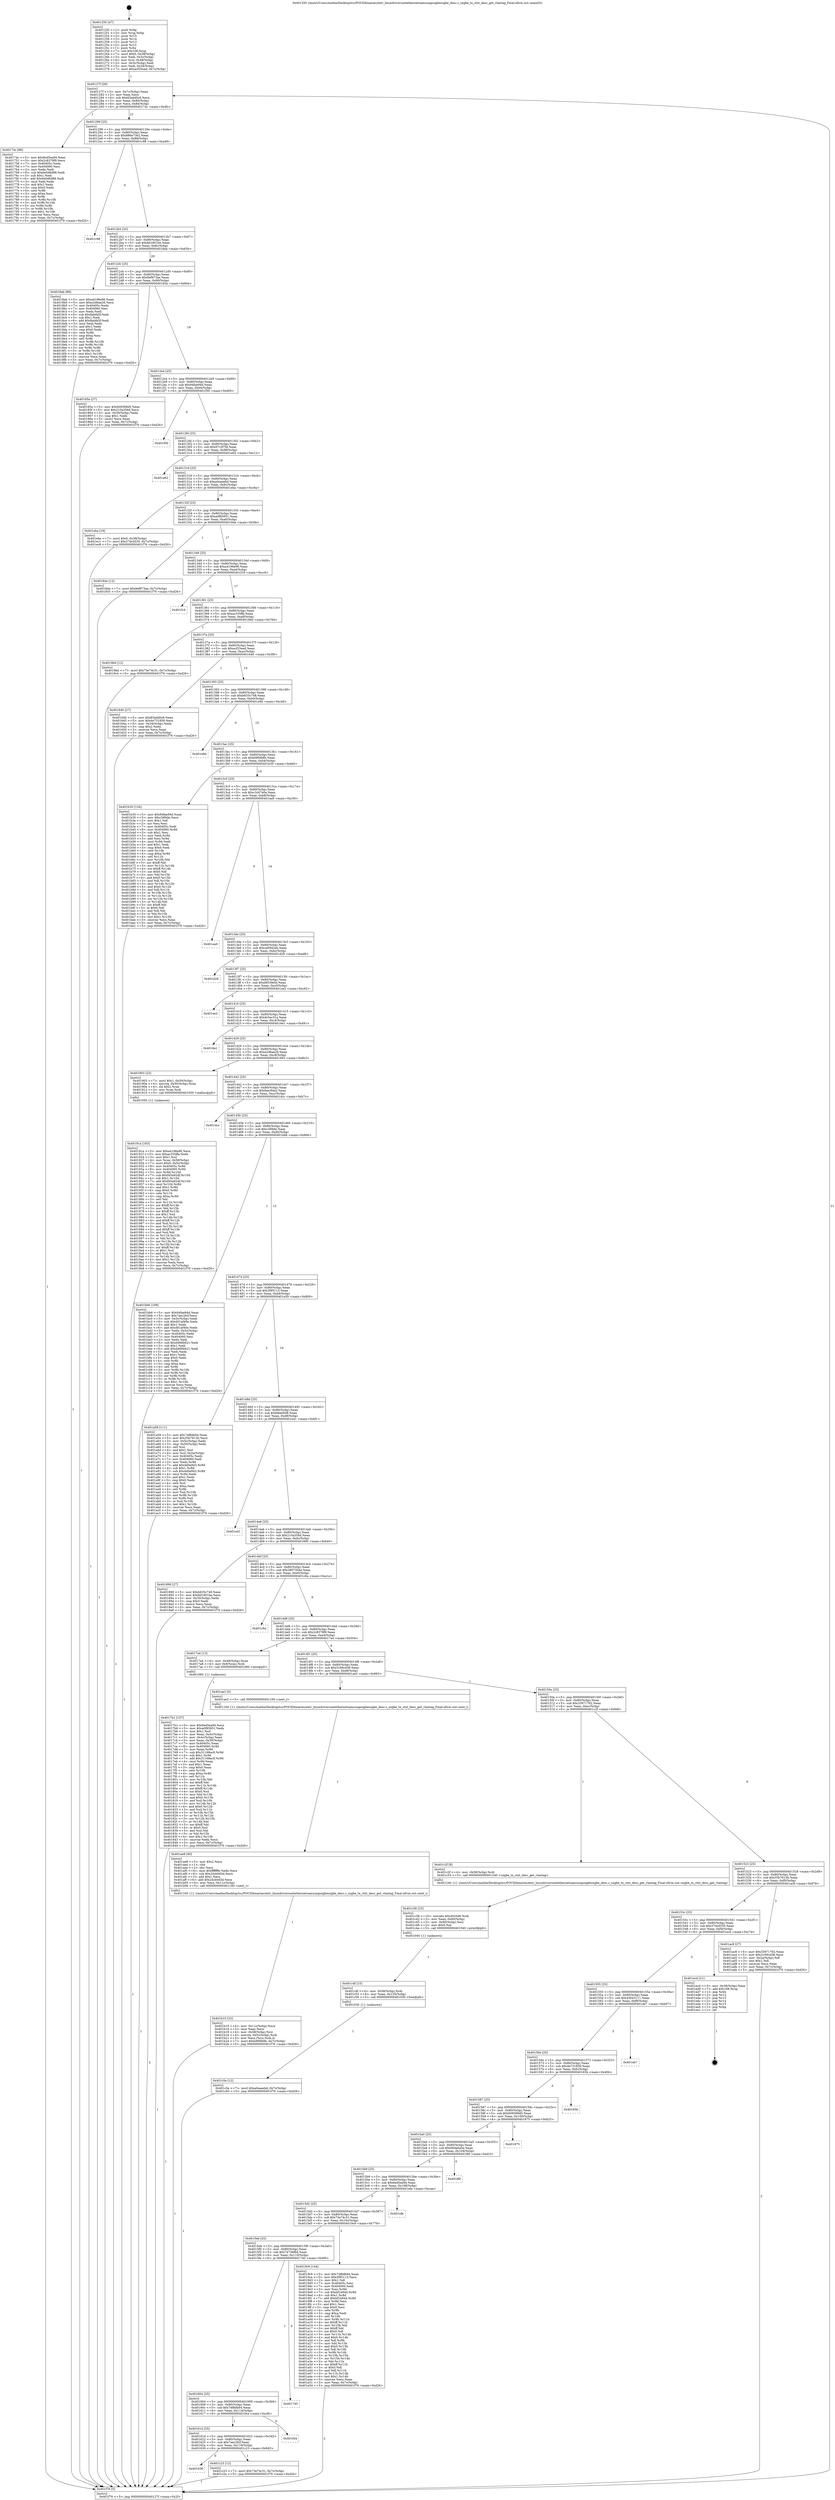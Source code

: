 digraph "0x401250" {
  label = "0x401250 (/mnt/c/Users/mathe/Desktop/tcc/POCII/binaries/extr_linuxdriversnetethernetsamsungsxgbesxgbe_desc.c_sxgbe_tx_ctxt_desc_get_vlantag_Final-ollvm.out::main(0))"
  labelloc = "t"
  node[shape=record]

  Entry [label="",width=0.3,height=0.3,shape=circle,fillcolor=black,style=filled]
  "0x40127f" [label="{
     0x40127f [26]\l
     | [instrs]\l
     &nbsp;&nbsp;0x40127f \<+3\>: mov -0x7c(%rbp),%eax\l
     &nbsp;&nbsp;0x401282 \<+2\>: mov %eax,%ecx\l
     &nbsp;&nbsp;0x401284 \<+6\>: sub $0x83add0c6,%ecx\l
     &nbsp;&nbsp;0x40128a \<+3\>: mov %eax,-0x80(%rbp)\l
     &nbsp;&nbsp;0x40128d \<+6\>: mov %ecx,-0x84(%rbp)\l
     &nbsp;&nbsp;0x401293 \<+6\>: je 000000000040174c \<main+0x4fc\>\l
  }"]
  "0x40174c" [label="{
     0x40174c [88]\l
     | [instrs]\l
     &nbsp;&nbsp;0x40174c \<+5\>: mov $0x6ed5ea94,%eax\l
     &nbsp;&nbsp;0x401751 \<+5\>: mov $0x2c8378f9,%ecx\l
     &nbsp;&nbsp;0x401756 \<+7\>: mov 0x40405c,%edx\l
     &nbsp;&nbsp;0x40175d \<+7\>: mov 0x404060,%esi\l
     &nbsp;&nbsp;0x401764 \<+2\>: mov %edx,%edi\l
     &nbsp;&nbsp;0x401766 \<+6\>: sub $0x6e0d6d88,%edi\l
     &nbsp;&nbsp;0x40176c \<+3\>: sub $0x1,%edi\l
     &nbsp;&nbsp;0x40176f \<+6\>: add $0x6e0d6d88,%edi\l
     &nbsp;&nbsp;0x401775 \<+3\>: imul %edi,%edx\l
     &nbsp;&nbsp;0x401778 \<+3\>: and $0x1,%edx\l
     &nbsp;&nbsp;0x40177b \<+3\>: cmp $0x0,%edx\l
     &nbsp;&nbsp;0x40177e \<+4\>: sete %r8b\l
     &nbsp;&nbsp;0x401782 \<+3\>: cmp $0xa,%esi\l
     &nbsp;&nbsp;0x401785 \<+4\>: setl %r9b\l
     &nbsp;&nbsp;0x401789 \<+3\>: mov %r8b,%r10b\l
     &nbsp;&nbsp;0x40178c \<+3\>: and %r9b,%r10b\l
     &nbsp;&nbsp;0x40178f \<+3\>: xor %r9b,%r8b\l
     &nbsp;&nbsp;0x401792 \<+3\>: or %r8b,%r10b\l
     &nbsp;&nbsp;0x401795 \<+4\>: test $0x1,%r10b\l
     &nbsp;&nbsp;0x401799 \<+3\>: cmovne %ecx,%eax\l
     &nbsp;&nbsp;0x40179c \<+3\>: mov %eax,-0x7c(%rbp)\l
     &nbsp;&nbsp;0x40179f \<+5\>: jmp 0000000000401f76 \<main+0xd26\>\l
  }"]
  "0x401299" [label="{
     0x401299 [25]\l
     | [instrs]\l
     &nbsp;&nbsp;0x401299 \<+5\>: jmp 000000000040129e \<main+0x4e\>\l
     &nbsp;&nbsp;0x40129e \<+3\>: mov -0x80(%rbp),%eax\l
     &nbsp;&nbsp;0x4012a1 \<+5\>: sub $0x886e73e2,%eax\l
     &nbsp;&nbsp;0x4012a6 \<+6\>: mov %eax,-0x88(%rbp)\l
     &nbsp;&nbsp;0x4012ac \<+6\>: je 0000000000401c98 \<main+0xa48\>\l
  }"]
  Exit [label="",width=0.3,height=0.3,shape=circle,fillcolor=black,style=filled,peripheries=2]
  "0x401c98" [label="{
     0x401c98\l
  }", style=dashed]
  "0x4012b2" [label="{
     0x4012b2 [25]\l
     | [instrs]\l
     &nbsp;&nbsp;0x4012b2 \<+5\>: jmp 00000000004012b7 \<main+0x67\>\l
     &nbsp;&nbsp;0x4012b7 \<+3\>: mov -0x80(%rbp),%eax\l
     &nbsp;&nbsp;0x4012ba \<+5\>: sub $0x8d1801be,%eax\l
     &nbsp;&nbsp;0x4012bf \<+6\>: mov %eax,-0x8c(%rbp)\l
     &nbsp;&nbsp;0x4012c5 \<+6\>: je 00000000004018ab \<main+0x65b\>\l
  }"]
  "0x401c5e" [label="{
     0x401c5e [12]\l
     | [instrs]\l
     &nbsp;&nbsp;0x401c5e \<+7\>: movl $0xa0eaeebd,-0x7c(%rbp)\l
     &nbsp;&nbsp;0x401c65 \<+5\>: jmp 0000000000401f76 \<main+0xd26\>\l
  }"]
  "0x4018ab" [label="{
     0x4018ab [88]\l
     | [instrs]\l
     &nbsp;&nbsp;0x4018ab \<+5\>: mov $0xa4196e96,%eax\l
     &nbsp;&nbsp;0x4018b0 \<+5\>: mov $0xe2d6aa26,%ecx\l
     &nbsp;&nbsp;0x4018b5 \<+7\>: mov 0x40405c,%edx\l
     &nbsp;&nbsp;0x4018bc \<+7\>: mov 0x404060,%esi\l
     &nbsp;&nbsp;0x4018c3 \<+2\>: mov %edx,%edi\l
     &nbsp;&nbsp;0x4018c5 \<+6\>: sub $0x8abfa5f,%edi\l
     &nbsp;&nbsp;0x4018cb \<+3\>: sub $0x1,%edi\l
     &nbsp;&nbsp;0x4018ce \<+6\>: add $0x8abfa5f,%edi\l
     &nbsp;&nbsp;0x4018d4 \<+3\>: imul %edi,%edx\l
     &nbsp;&nbsp;0x4018d7 \<+3\>: and $0x1,%edx\l
     &nbsp;&nbsp;0x4018da \<+3\>: cmp $0x0,%edx\l
     &nbsp;&nbsp;0x4018dd \<+4\>: sete %r8b\l
     &nbsp;&nbsp;0x4018e1 \<+3\>: cmp $0xa,%esi\l
     &nbsp;&nbsp;0x4018e4 \<+4\>: setl %r9b\l
     &nbsp;&nbsp;0x4018e8 \<+3\>: mov %r8b,%r10b\l
     &nbsp;&nbsp;0x4018eb \<+3\>: and %r9b,%r10b\l
     &nbsp;&nbsp;0x4018ee \<+3\>: xor %r9b,%r8b\l
     &nbsp;&nbsp;0x4018f1 \<+3\>: or %r8b,%r10b\l
     &nbsp;&nbsp;0x4018f4 \<+4\>: test $0x1,%r10b\l
     &nbsp;&nbsp;0x4018f8 \<+3\>: cmovne %ecx,%eax\l
     &nbsp;&nbsp;0x4018fb \<+3\>: mov %eax,-0x7c(%rbp)\l
     &nbsp;&nbsp;0x4018fe \<+5\>: jmp 0000000000401f76 \<main+0xd26\>\l
  }"]
  "0x4012cb" [label="{
     0x4012cb [25]\l
     | [instrs]\l
     &nbsp;&nbsp;0x4012cb \<+5\>: jmp 00000000004012d0 \<main+0x80\>\l
     &nbsp;&nbsp;0x4012d0 \<+3\>: mov -0x80(%rbp),%eax\l
     &nbsp;&nbsp;0x4012d3 \<+5\>: sub $0x8ef973ae,%eax\l
     &nbsp;&nbsp;0x4012d8 \<+6\>: mov %eax,-0x90(%rbp)\l
     &nbsp;&nbsp;0x4012de \<+6\>: je 000000000040185a \<main+0x60a\>\l
  }"]
  "0x401c4f" [label="{
     0x401c4f [15]\l
     | [instrs]\l
     &nbsp;&nbsp;0x401c4f \<+4\>: mov -0x58(%rbp),%rdi\l
     &nbsp;&nbsp;0x401c53 \<+6\>: mov %eax,-0x120(%rbp)\l
     &nbsp;&nbsp;0x401c59 \<+5\>: call 0000000000401030 \<free@plt\>\l
     | [calls]\l
     &nbsp;&nbsp;0x401030 \{1\} (unknown)\l
  }"]
  "0x40185a" [label="{
     0x40185a [27]\l
     | [instrs]\l
     &nbsp;&nbsp;0x40185a \<+5\>: mov $0x609399d5,%eax\l
     &nbsp;&nbsp;0x40185f \<+5\>: mov $0x210a356d,%ecx\l
     &nbsp;&nbsp;0x401864 \<+3\>: mov -0x30(%rbp),%edx\l
     &nbsp;&nbsp;0x401867 \<+3\>: cmp $0x1,%edx\l
     &nbsp;&nbsp;0x40186a \<+3\>: cmovl %ecx,%eax\l
     &nbsp;&nbsp;0x40186d \<+3\>: mov %eax,-0x7c(%rbp)\l
     &nbsp;&nbsp;0x401870 \<+5\>: jmp 0000000000401f76 \<main+0xd26\>\l
  }"]
  "0x4012e4" [label="{
     0x4012e4 [25]\l
     | [instrs]\l
     &nbsp;&nbsp;0x4012e4 \<+5\>: jmp 00000000004012e9 \<main+0x99\>\l
     &nbsp;&nbsp;0x4012e9 \<+3\>: mov -0x80(%rbp),%eax\l
     &nbsp;&nbsp;0x4012ec \<+5\>: sub $0x94fae94d,%eax\l
     &nbsp;&nbsp;0x4012f1 \<+6\>: mov %eax,-0x94(%rbp)\l
     &nbsp;&nbsp;0x4012f7 \<+6\>: je 0000000000401f50 \<main+0xd00\>\l
  }"]
  "0x401c38" [label="{
     0x401c38 [23]\l
     | [instrs]\l
     &nbsp;&nbsp;0x401c38 \<+10\>: movabs $0x4020d6,%rdi\l
     &nbsp;&nbsp;0x401c42 \<+3\>: mov %eax,-0x60(%rbp)\l
     &nbsp;&nbsp;0x401c45 \<+3\>: mov -0x60(%rbp),%esi\l
     &nbsp;&nbsp;0x401c48 \<+2\>: mov $0x0,%al\l
     &nbsp;&nbsp;0x401c4a \<+5\>: call 0000000000401040 \<printf@plt\>\l
     | [calls]\l
     &nbsp;&nbsp;0x401040 \{1\} (unknown)\l
  }"]
  "0x401f50" [label="{
     0x401f50\l
  }", style=dashed]
  "0x4012fd" [label="{
     0x4012fd [25]\l
     | [instrs]\l
     &nbsp;&nbsp;0x4012fd \<+5\>: jmp 0000000000401302 \<main+0xb2\>\l
     &nbsp;&nbsp;0x401302 \<+3\>: mov -0x80(%rbp),%eax\l
     &nbsp;&nbsp;0x401305 \<+5\>: sub $0x97c3f7fd,%eax\l
     &nbsp;&nbsp;0x40130a \<+6\>: mov %eax,-0x98(%rbp)\l
     &nbsp;&nbsp;0x401310 \<+6\>: je 0000000000401e62 \<main+0xc12\>\l
  }"]
  "0x401636" [label="{
     0x401636\l
  }", style=dashed]
  "0x401e62" [label="{
     0x401e62\l
  }", style=dashed]
  "0x401316" [label="{
     0x401316 [25]\l
     | [instrs]\l
     &nbsp;&nbsp;0x401316 \<+5\>: jmp 000000000040131b \<main+0xcb\>\l
     &nbsp;&nbsp;0x40131b \<+3\>: mov -0x80(%rbp),%eax\l
     &nbsp;&nbsp;0x40131e \<+5\>: sub $0xa0eaeebd,%eax\l
     &nbsp;&nbsp;0x401323 \<+6\>: mov %eax,-0x9c(%rbp)\l
     &nbsp;&nbsp;0x401329 \<+6\>: je 0000000000401eba \<main+0xc6a\>\l
  }"]
  "0x401c23" [label="{
     0x401c23 [12]\l
     | [instrs]\l
     &nbsp;&nbsp;0x401c23 \<+7\>: movl $0x73e74c31,-0x7c(%rbp)\l
     &nbsp;&nbsp;0x401c2a \<+5\>: jmp 0000000000401f76 \<main+0xd26\>\l
  }"]
  "0x401eba" [label="{
     0x401eba [19]\l
     | [instrs]\l
     &nbsp;&nbsp;0x401eba \<+7\>: movl $0x0,-0x38(%rbp)\l
     &nbsp;&nbsp;0x401ec1 \<+7\>: movl $0x37dcd335,-0x7c(%rbp)\l
     &nbsp;&nbsp;0x401ec8 \<+5\>: jmp 0000000000401f76 \<main+0xd26\>\l
  }"]
  "0x40132f" [label="{
     0x40132f [25]\l
     | [instrs]\l
     &nbsp;&nbsp;0x40132f \<+5\>: jmp 0000000000401334 \<main+0xe4\>\l
     &nbsp;&nbsp;0x401334 \<+3\>: mov -0x80(%rbp),%eax\l
     &nbsp;&nbsp;0x401337 \<+5\>: sub $0xa0f85951,%eax\l
     &nbsp;&nbsp;0x40133c \<+6\>: mov %eax,-0xa0(%rbp)\l
     &nbsp;&nbsp;0x401342 \<+6\>: je 000000000040184e \<main+0x5fe\>\l
  }"]
  "0x40161d" [label="{
     0x40161d [25]\l
     | [instrs]\l
     &nbsp;&nbsp;0x40161d \<+5\>: jmp 0000000000401622 \<main+0x3d2\>\l
     &nbsp;&nbsp;0x401622 \<+3\>: mov -0x80(%rbp),%eax\l
     &nbsp;&nbsp;0x401625 \<+5\>: sub $0x7aec2fcf,%eax\l
     &nbsp;&nbsp;0x40162a \<+6\>: mov %eax,-0x118(%rbp)\l
     &nbsp;&nbsp;0x401630 \<+6\>: je 0000000000401c23 \<main+0x9d3\>\l
  }"]
  "0x40184e" [label="{
     0x40184e [12]\l
     | [instrs]\l
     &nbsp;&nbsp;0x40184e \<+7\>: movl $0x8ef973ae,-0x7c(%rbp)\l
     &nbsp;&nbsp;0x401855 \<+5\>: jmp 0000000000401f76 \<main+0xd26\>\l
  }"]
  "0x401348" [label="{
     0x401348 [25]\l
     | [instrs]\l
     &nbsp;&nbsp;0x401348 \<+5\>: jmp 000000000040134d \<main+0xfd\>\l
     &nbsp;&nbsp;0x40134d \<+3\>: mov -0x80(%rbp),%eax\l
     &nbsp;&nbsp;0x401350 \<+5\>: sub $0xa4196e96,%eax\l
     &nbsp;&nbsp;0x401355 \<+6\>: mov %eax,-0xa4(%rbp)\l
     &nbsp;&nbsp;0x40135b \<+6\>: je 0000000000401f16 \<main+0xcc6\>\l
  }"]
  "0x401f44" [label="{
     0x401f44\l
  }", style=dashed]
  "0x401f16" [label="{
     0x401f16\l
  }", style=dashed]
  "0x401361" [label="{
     0x401361 [25]\l
     | [instrs]\l
     &nbsp;&nbsp;0x401361 \<+5\>: jmp 0000000000401366 \<main+0x116\>\l
     &nbsp;&nbsp;0x401366 \<+3\>: mov -0x80(%rbp),%eax\l
     &nbsp;&nbsp;0x401369 \<+5\>: sub $0xac335ffa,%eax\l
     &nbsp;&nbsp;0x40136e \<+6\>: mov %eax,-0xa8(%rbp)\l
     &nbsp;&nbsp;0x401374 \<+6\>: je 00000000004019bd \<main+0x76d\>\l
  }"]
  "0x401604" [label="{
     0x401604 [25]\l
     | [instrs]\l
     &nbsp;&nbsp;0x401604 \<+5\>: jmp 0000000000401609 \<main+0x3b9\>\l
     &nbsp;&nbsp;0x401609 \<+3\>: mov -0x80(%rbp),%eax\l
     &nbsp;&nbsp;0x40160c \<+5\>: sub $0x74f8db94,%eax\l
     &nbsp;&nbsp;0x401611 \<+6\>: mov %eax,-0x114(%rbp)\l
     &nbsp;&nbsp;0x401617 \<+6\>: je 0000000000401f44 \<main+0xcf4\>\l
  }"]
  "0x4019bd" [label="{
     0x4019bd [12]\l
     | [instrs]\l
     &nbsp;&nbsp;0x4019bd \<+7\>: movl $0x73e74c31,-0x7c(%rbp)\l
     &nbsp;&nbsp;0x4019c4 \<+5\>: jmp 0000000000401f76 \<main+0xd26\>\l
  }"]
  "0x40137a" [label="{
     0x40137a [25]\l
     | [instrs]\l
     &nbsp;&nbsp;0x40137a \<+5\>: jmp 000000000040137f \<main+0x12f\>\l
     &nbsp;&nbsp;0x40137f \<+3\>: mov -0x80(%rbp),%eax\l
     &nbsp;&nbsp;0x401382 \<+5\>: sub $0xacf25ead,%eax\l
     &nbsp;&nbsp;0x401387 \<+6\>: mov %eax,-0xac(%rbp)\l
     &nbsp;&nbsp;0x40138d \<+6\>: je 0000000000401640 \<main+0x3f0\>\l
  }"]
  "0x401740" [label="{
     0x401740\l
  }", style=dashed]
  "0x401640" [label="{
     0x401640 [27]\l
     | [instrs]\l
     &nbsp;&nbsp;0x401640 \<+5\>: mov $0x83add0c6,%eax\l
     &nbsp;&nbsp;0x401645 \<+5\>: mov $0x4e731859,%ecx\l
     &nbsp;&nbsp;0x40164a \<+3\>: mov -0x34(%rbp),%edx\l
     &nbsp;&nbsp;0x40164d \<+3\>: cmp $0x2,%edx\l
     &nbsp;&nbsp;0x401650 \<+3\>: cmovne %ecx,%eax\l
     &nbsp;&nbsp;0x401653 \<+3\>: mov %eax,-0x7c(%rbp)\l
     &nbsp;&nbsp;0x401656 \<+5\>: jmp 0000000000401f76 \<main+0xd26\>\l
  }"]
  "0x401393" [label="{
     0x401393 [25]\l
     | [instrs]\l
     &nbsp;&nbsp;0x401393 \<+5\>: jmp 0000000000401398 \<main+0x148\>\l
     &nbsp;&nbsp;0x401398 \<+3\>: mov -0x80(%rbp),%eax\l
     &nbsp;&nbsp;0x40139b \<+5\>: sub $0xb635c748,%eax\l
     &nbsp;&nbsp;0x4013a0 \<+6\>: mov %eax,-0xb0(%rbp)\l
     &nbsp;&nbsp;0x4013a6 \<+6\>: je 0000000000401e9d \<main+0xc4d\>\l
  }"]
  "0x401f76" [label="{
     0x401f76 [5]\l
     | [instrs]\l
     &nbsp;&nbsp;0x401f76 \<+5\>: jmp 000000000040127f \<main+0x2f\>\l
  }"]
  "0x401250" [label="{
     0x401250 [47]\l
     | [instrs]\l
     &nbsp;&nbsp;0x401250 \<+1\>: push %rbp\l
     &nbsp;&nbsp;0x401251 \<+3\>: mov %rsp,%rbp\l
     &nbsp;&nbsp;0x401254 \<+2\>: push %r15\l
     &nbsp;&nbsp;0x401256 \<+2\>: push %r14\l
     &nbsp;&nbsp;0x401258 \<+2\>: push %r13\l
     &nbsp;&nbsp;0x40125a \<+2\>: push %r12\l
     &nbsp;&nbsp;0x40125c \<+1\>: push %rbx\l
     &nbsp;&nbsp;0x40125d \<+7\>: sub $0x108,%rsp\l
     &nbsp;&nbsp;0x401264 \<+7\>: movl $0x0,-0x38(%rbp)\l
     &nbsp;&nbsp;0x40126b \<+3\>: mov %edi,-0x3c(%rbp)\l
     &nbsp;&nbsp;0x40126e \<+4\>: mov %rsi,-0x48(%rbp)\l
     &nbsp;&nbsp;0x401272 \<+3\>: mov -0x3c(%rbp),%edi\l
     &nbsp;&nbsp;0x401275 \<+3\>: mov %edi,-0x34(%rbp)\l
     &nbsp;&nbsp;0x401278 \<+7\>: movl $0xacf25ead,-0x7c(%rbp)\l
  }"]
  "0x401b10" [label="{
     0x401b10 [32]\l
     | [instrs]\l
     &nbsp;&nbsp;0x401b10 \<+6\>: mov -0x11c(%rbp),%ecx\l
     &nbsp;&nbsp;0x401b16 \<+3\>: imul %eax,%ecx\l
     &nbsp;&nbsp;0x401b19 \<+4\>: mov -0x58(%rbp),%rsi\l
     &nbsp;&nbsp;0x401b1d \<+4\>: movslq -0x5c(%rbp),%rdi\l
     &nbsp;&nbsp;0x401b21 \<+3\>: mov %ecx,(%rsi,%rdi,4)\l
     &nbsp;&nbsp;0x401b24 \<+7\>: movl $0xb9f0fb8b,-0x7c(%rbp)\l
     &nbsp;&nbsp;0x401b2b \<+5\>: jmp 0000000000401f76 \<main+0xd26\>\l
  }"]
  "0x401e9d" [label="{
     0x401e9d\l
  }", style=dashed]
  "0x4013ac" [label="{
     0x4013ac [25]\l
     | [instrs]\l
     &nbsp;&nbsp;0x4013ac \<+5\>: jmp 00000000004013b1 \<main+0x161\>\l
     &nbsp;&nbsp;0x4013b1 \<+3\>: mov -0x80(%rbp),%eax\l
     &nbsp;&nbsp;0x4013b4 \<+5\>: sub $0xb9f0fb8b,%eax\l
     &nbsp;&nbsp;0x4013b9 \<+6\>: mov %eax,-0xb4(%rbp)\l
     &nbsp;&nbsp;0x4013bf \<+6\>: je 0000000000401b30 \<main+0x8e0\>\l
  }"]
  "0x401ae8" [label="{
     0x401ae8 [40]\l
     | [instrs]\l
     &nbsp;&nbsp;0x401ae8 \<+5\>: mov $0x2,%ecx\l
     &nbsp;&nbsp;0x401aed \<+1\>: cltd\l
     &nbsp;&nbsp;0x401aee \<+2\>: idiv %ecx\l
     &nbsp;&nbsp;0x401af0 \<+6\>: imul $0xfffffffe,%edx,%ecx\l
     &nbsp;&nbsp;0x401af6 \<+6\>: sub $0x24cb0d3d,%ecx\l
     &nbsp;&nbsp;0x401afc \<+3\>: add $0x1,%ecx\l
     &nbsp;&nbsp;0x401aff \<+6\>: add $0x24cb0d3d,%ecx\l
     &nbsp;&nbsp;0x401b05 \<+6\>: mov %ecx,-0x11c(%rbp)\l
     &nbsp;&nbsp;0x401b0b \<+5\>: call 0000000000401160 \<next_i\>\l
     | [calls]\l
     &nbsp;&nbsp;0x401160 \{1\} (/mnt/c/Users/mathe/Desktop/tcc/POCII/binaries/extr_linuxdriversnetethernetsamsungsxgbesxgbe_desc.c_sxgbe_tx_ctxt_desc_get_vlantag_Final-ollvm.out::next_i)\l
  }"]
  "0x401b30" [label="{
     0x401b30 [134]\l
     | [instrs]\l
     &nbsp;&nbsp;0x401b30 \<+5\>: mov $0x94fae94d,%eax\l
     &nbsp;&nbsp;0x401b35 \<+5\>: mov $0xc589de,%ecx\l
     &nbsp;&nbsp;0x401b3a \<+2\>: mov $0x1,%dl\l
     &nbsp;&nbsp;0x401b3c \<+2\>: xor %esi,%esi\l
     &nbsp;&nbsp;0x401b3e \<+7\>: mov 0x40405c,%edi\l
     &nbsp;&nbsp;0x401b45 \<+8\>: mov 0x404060,%r8d\l
     &nbsp;&nbsp;0x401b4d \<+3\>: sub $0x1,%esi\l
     &nbsp;&nbsp;0x401b50 \<+3\>: mov %edi,%r9d\l
     &nbsp;&nbsp;0x401b53 \<+3\>: add %esi,%r9d\l
     &nbsp;&nbsp;0x401b56 \<+4\>: imul %r9d,%edi\l
     &nbsp;&nbsp;0x401b5a \<+3\>: and $0x1,%edi\l
     &nbsp;&nbsp;0x401b5d \<+3\>: cmp $0x0,%edi\l
     &nbsp;&nbsp;0x401b60 \<+4\>: sete %r10b\l
     &nbsp;&nbsp;0x401b64 \<+4\>: cmp $0xa,%r8d\l
     &nbsp;&nbsp;0x401b68 \<+4\>: setl %r11b\l
     &nbsp;&nbsp;0x401b6c \<+3\>: mov %r10b,%bl\l
     &nbsp;&nbsp;0x401b6f \<+3\>: xor $0xff,%bl\l
     &nbsp;&nbsp;0x401b72 \<+3\>: mov %r11b,%r14b\l
     &nbsp;&nbsp;0x401b75 \<+4\>: xor $0xff,%r14b\l
     &nbsp;&nbsp;0x401b79 \<+3\>: xor $0x0,%dl\l
     &nbsp;&nbsp;0x401b7c \<+3\>: mov %bl,%r15b\l
     &nbsp;&nbsp;0x401b7f \<+4\>: and $0x0,%r15b\l
     &nbsp;&nbsp;0x401b83 \<+3\>: and %dl,%r10b\l
     &nbsp;&nbsp;0x401b86 \<+3\>: mov %r14b,%r12b\l
     &nbsp;&nbsp;0x401b89 \<+4\>: and $0x0,%r12b\l
     &nbsp;&nbsp;0x401b8d \<+3\>: and %dl,%r11b\l
     &nbsp;&nbsp;0x401b90 \<+3\>: or %r10b,%r15b\l
     &nbsp;&nbsp;0x401b93 \<+3\>: or %r11b,%r12b\l
     &nbsp;&nbsp;0x401b96 \<+3\>: xor %r12b,%r15b\l
     &nbsp;&nbsp;0x401b99 \<+3\>: or %r14b,%bl\l
     &nbsp;&nbsp;0x401b9c \<+3\>: xor $0xff,%bl\l
     &nbsp;&nbsp;0x401b9f \<+3\>: or $0x0,%dl\l
     &nbsp;&nbsp;0x401ba2 \<+2\>: and %dl,%bl\l
     &nbsp;&nbsp;0x401ba4 \<+3\>: or %bl,%r15b\l
     &nbsp;&nbsp;0x401ba7 \<+4\>: test $0x1,%r15b\l
     &nbsp;&nbsp;0x401bab \<+3\>: cmovne %ecx,%eax\l
     &nbsp;&nbsp;0x401bae \<+3\>: mov %eax,-0x7c(%rbp)\l
     &nbsp;&nbsp;0x401bb1 \<+5\>: jmp 0000000000401f76 \<main+0xd26\>\l
  }"]
  "0x4013c5" [label="{
     0x4013c5 [25]\l
     | [instrs]\l
     &nbsp;&nbsp;0x4013c5 \<+5\>: jmp 00000000004013ca \<main+0x17a\>\l
     &nbsp;&nbsp;0x4013ca \<+3\>: mov -0x80(%rbp),%eax\l
     &nbsp;&nbsp;0x4013cd \<+5\>: sub $0xc3c67a0a,%eax\l
     &nbsp;&nbsp;0x4013d2 \<+6\>: mov %eax,-0xb8(%rbp)\l
     &nbsp;&nbsp;0x4013d8 \<+6\>: je 0000000000401ea9 \<main+0xc59\>\l
  }"]
  "0x4015eb" [label="{
     0x4015eb [25]\l
     | [instrs]\l
     &nbsp;&nbsp;0x4015eb \<+5\>: jmp 00000000004015f0 \<main+0x3a0\>\l
     &nbsp;&nbsp;0x4015f0 \<+3\>: mov -0x80(%rbp),%eax\l
     &nbsp;&nbsp;0x4015f3 \<+5\>: sub $0x74736f6d,%eax\l
     &nbsp;&nbsp;0x4015f8 \<+6\>: mov %eax,-0x110(%rbp)\l
     &nbsp;&nbsp;0x4015fe \<+6\>: je 0000000000401740 \<main+0x4f0\>\l
  }"]
  "0x401ea9" [label="{
     0x401ea9\l
  }", style=dashed]
  "0x4013de" [label="{
     0x4013de [25]\l
     | [instrs]\l
     &nbsp;&nbsp;0x4013de \<+5\>: jmp 00000000004013e3 \<main+0x193\>\l
     &nbsp;&nbsp;0x4013e3 \<+3\>: mov -0x80(%rbp),%eax\l
     &nbsp;&nbsp;0x4013e6 \<+5\>: sub $0xce0942ab,%eax\l
     &nbsp;&nbsp;0x4013eb \<+6\>: mov %eax,-0xbc(%rbp)\l
     &nbsp;&nbsp;0x4013f1 \<+6\>: je 0000000000401d28 \<main+0xad8\>\l
  }"]
  "0x4019c9" [label="{
     0x4019c9 [144]\l
     | [instrs]\l
     &nbsp;&nbsp;0x4019c9 \<+5\>: mov $0x74f8db94,%eax\l
     &nbsp;&nbsp;0x4019ce \<+5\>: mov $0x3f95113,%ecx\l
     &nbsp;&nbsp;0x4019d3 \<+2\>: mov $0x1,%dl\l
     &nbsp;&nbsp;0x4019d5 \<+7\>: mov 0x40405c,%esi\l
     &nbsp;&nbsp;0x4019dc \<+7\>: mov 0x404060,%edi\l
     &nbsp;&nbsp;0x4019e3 \<+3\>: mov %esi,%r8d\l
     &nbsp;&nbsp;0x4019e6 \<+7\>: sub $0xbf1b94d,%r8d\l
     &nbsp;&nbsp;0x4019ed \<+4\>: sub $0x1,%r8d\l
     &nbsp;&nbsp;0x4019f1 \<+7\>: add $0xbf1b94d,%r8d\l
     &nbsp;&nbsp;0x4019f8 \<+4\>: imul %r8d,%esi\l
     &nbsp;&nbsp;0x4019fc \<+3\>: and $0x1,%esi\l
     &nbsp;&nbsp;0x4019ff \<+3\>: cmp $0x0,%esi\l
     &nbsp;&nbsp;0x401a02 \<+4\>: sete %r9b\l
     &nbsp;&nbsp;0x401a06 \<+3\>: cmp $0xa,%edi\l
     &nbsp;&nbsp;0x401a09 \<+4\>: setl %r10b\l
     &nbsp;&nbsp;0x401a0d \<+3\>: mov %r9b,%r11b\l
     &nbsp;&nbsp;0x401a10 \<+4\>: xor $0xff,%r11b\l
     &nbsp;&nbsp;0x401a14 \<+3\>: mov %r10b,%bl\l
     &nbsp;&nbsp;0x401a17 \<+3\>: xor $0xff,%bl\l
     &nbsp;&nbsp;0x401a1a \<+3\>: xor $0x0,%dl\l
     &nbsp;&nbsp;0x401a1d \<+3\>: mov %r11b,%r14b\l
     &nbsp;&nbsp;0x401a20 \<+4\>: and $0x0,%r14b\l
     &nbsp;&nbsp;0x401a24 \<+3\>: and %dl,%r9b\l
     &nbsp;&nbsp;0x401a27 \<+3\>: mov %bl,%r15b\l
     &nbsp;&nbsp;0x401a2a \<+4\>: and $0x0,%r15b\l
     &nbsp;&nbsp;0x401a2e \<+3\>: and %dl,%r10b\l
     &nbsp;&nbsp;0x401a31 \<+3\>: or %r9b,%r14b\l
     &nbsp;&nbsp;0x401a34 \<+3\>: or %r10b,%r15b\l
     &nbsp;&nbsp;0x401a37 \<+3\>: xor %r15b,%r14b\l
     &nbsp;&nbsp;0x401a3a \<+3\>: or %bl,%r11b\l
     &nbsp;&nbsp;0x401a3d \<+4\>: xor $0xff,%r11b\l
     &nbsp;&nbsp;0x401a41 \<+3\>: or $0x0,%dl\l
     &nbsp;&nbsp;0x401a44 \<+3\>: and %dl,%r11b\l
     &nbsp;&nbsp;0x401a47 \<+3\>: or %r11b,%r14b\l
     &nbsp;&nbsp;0x401a4a \<+4\>: test $0x1,%r14b\l
     &nbsp;&nbsp;0x401a4e \<+3\>: cmovne %ecx,%eax\l
     &nbsp;&nbsp;0x401a51 \<+3\>: mov %eax,-0x7c(%rbp)\l
     &nbsp;&nbsp;0x401a54 \<+5\>: jmp 0000000000401f76 \<main+0xd26\>\l
  }"]
  "0x401d28" [label="{
     0x401d28\l
  }", style=dashed]
  "0x4013f7" [label="{
     0x4013f7 [25]\l
     | [instrs]\l
     &nbsp;&nbsp;0x4013f7 \<+5\>: jmp 00000000004013fc \<main+0x1ac\>\l
     &nbsp;&nbsp;0x4013fc \<+3\>: mov -0x80(%rbp),%eax\l
     &nbsp;&nbsp;0x4013ff \<+5\>: sub $0xd953fe0d,%eax\l
     &nbsp;&nbsp;0x401404 \<+6\>: mov %eax,-0xc0(%rbp)\l
     &nbsp;&nbsp;0x40140a \<+6\>: je 0000000000401ee2 \<main+0xc92\>\l
  }"]
  "0x4015d2" [label="{
     0x4015d2 [25]\l
     | [instrs]\l
     &nbsp;&nbsp;0x4015d2 \<+5\>: jmp 00000000004015d7 \<main+0x387\>\l
     &nbsp;&nbsp;0x4015d7 \<+3\>: mov -0x80(%rbp),%eax\l
     &nbsp;&nbsp;0x4015da \<+5\>: sub $0x73e74c31,%eax\l
     &nbsp;&nbsp;0x4015df \<+6\>: mov %eax,-0x10c(%rbp)\l
     &nbsp;&nbsp;0x4015e5 \<+6\>: je 00000000004019c9 \<main+0x779\>\l
  }"]
  "0x401ee2" [label="{
     0x401ee2\l
  }", style=dashed]
  "0x401410" [label="{
     0x401410 [25]\l
     | [instrs]\l
     &nbsp;&nbsp;0x401410 \<+5\>: jmp 0000000000401415 \<main+0x1c5\>\l
     &nbsp;&nbsp;0x401415 \<+3\>: mov -0x80(%rbp),%eax\l
     &nbsp;&nbsp;0x401418 \<+5\>: sub $0xdc5ac31a,%eax\l
     &nbsp;&nbsp;0x40141d \<+6\>: mov %eax,-0xc4(%rbp)\l
     &nbsp;&nbsp;0x401423 \<+6\>: je 00000000004016e1 \<main+0x491\>\l
  }"]
  "0x401efa" [label="{
     0x401efa\l
  }", style=dashed]
  "0x4016e1" [label="{
     0x4016e1\l
  }", style=dashed]
  "0x401429" [label="{
     0x401429 [25]\l
     | [instrs]\l
     &nbsp;&nbsp;0x401429 \<+5\>: jmp 000000000040142e \<main+0x1de\>\l
     &nbsp;&nbsp;0x40142e \<+3\>: mov -0x80(%rbp),%eax\l
     &nbsp;&nbsp;0x401431 \<+5\>: sub $0xe2d6aa26,%eax\l
     &nbsp;&nbsp;0x401436 \<+6\>: mov %eax,-0xc8(%rbp)\l
     &nbsp;&nbsp;0x40143c \<+6\>: je 0000000000401903 \<main+0x6b3\>\l
  }"]
  "0x4015b9" [label="{
     0x4015b9 [25]\l
     | [instrs]\l
     &nbsp;&nbsp;0x4015b9 \<+5\>: jmp 00000000004015be \<main+0x36e\>\l
     &nbsp;&nbsp;0x4015be \<+3\>: mov -0x80(%rbp),%eax\l
     &nbsp;&nbsp;0x4015c1 \<+5\>: sub $0x6ed5ea94,%eax\l
     &nbsp;&nbsp;0x4015c6 \<+6\>: mov %eax,-0x108(%rbp)\l
     &nbsp;&nbsp;0x4015cc \<+6\>: je 0000000000401efa \<main+0xcaa\>\l
  }"]
  "0x401903" [label="{
     0x401903 [23]\l
     | [instrs]\l
     &nbsp;&nbsp;0x401903 \<+7\>: movl $0x1,-0x50(%rbp)\l
     &nbsp;&nbsp;0x40190a \<+4\>: movslq -0x50(%rbp),%rax\l
     &nbsp;&nbsp;0x40190e \<+4\>: shl $0x2,%rax\l
     &nbsp;&nbsp;0x401912 \<+3\>: mov %rax,%rdi\l
     &nbsp;&nbsp;0x401915 \<+5\>: call 0000000000401050 \<malloc@plt\>\l
     | [calls]\l
     &nbsp;&nbsp;0x401050 \{1\} (unknown)\l
  }"]
  "0x401442" [label="{
     0x401442 [25]\l
     | [instrs]\l
     &nbsp;&nbsp;0x401442 \<+5\>: jmp 0000000000401447 \<main+0x1f7\>\l
     &nbsp;&nbsp;0x401447 \<+3\>: mov -0x80(%rbp),%eax\l
     &nbsp;&nbsp;0x40144a \<+5\>: sub $0xfaec94a2,%eax\l
     &nbsp;&nbsp;0x40144f \<+6\>: mov %eax,-0xcc(%rbp)\l
     &nbsp;&nbsp;0x401455 \<+6\>: je 0000000000401dcc \<main+0xb7c\>\l
  }"]
  "0x401f6f" [label="{
     0x401f6f\l
  }", style=dashed]
  "0x401dcc" [label="{
     0x401dcc\l
  }", style=dashed]
  "0x40145b" [label="{
     0x40145b [25]\l
     | [instrs]\l
     &nbsp;&nbsp;0x40145b \<+5\>: jmp 0000000000401460 \<main+0x210\>\l
     &nbsp;&nbsp;0x401460 \<+3\>: mov -0x80(%rbp),%eax\l
     &nbsp;&nbsp;0x401463 \<+5\>: sub $0xc589de,%eax\l
     &nbsp;&nbsp;0x401468 \<+6\>: mov %eax,-0xd0(%rbp)\l
     &nbsp;&nbsp;0x40146e \<+6\>: je 0000000000401bb6 \<main+0x966\>\l
  }"]
  "0x4015a0" [label="{
     0x4015a0 [25]\l
     | [instrs]\l
     &nbsp;&nbsp;0x4015a0 \<+5\>: jmp 00000000004015a5 \<main+0x355\>\l
     &nbsp;&nbsp;0x4015a5 \<+3\>: mov -0x80(%rbp),%eax\l
     &nbsp;&nbsp;0x4015a8 \<+5\>: sub $0x66da6a5a,%eax\l
     &nbsp;&nbsp;0x4015ad \<+6\>: mov %eax,-0x104(%rbp)\l
     &nbsp;&nbsp;0x4015b3 \<+6\>: je 0000000000401f6f \<main+0xd1f\>\l
  }"]
  "0x401bb6" [label="{
     0x401bb6 [109]\l
     | [instrs]\l
     &nbsp;&nbsp;0x401bb6 \<+5\>: mov $0x94fae94d,%eax\l
     &nbsp;&nbsp;0x401bbb \<+5\>: mov $0x7aec2fcf,%ecx\l
     &nbsp;&nbsp;0x401bc0 \<+3\>: mov -0x5c(%rbp),%edx\l
     &nbsp;&nbsp;0x401bc3 \<+6\>: sub $0xd01af40e,%edx\l
     &nbsp;&nbsp;0x401bc9 \<+3\>: add $0x1,%edx\l
     &nbsp;&nbsp;0x401bcc \<+6\>: add $0xd01af40e,%edx\l
     &nbsp;&nbsp;0x401bd2 \<+3\>: mov %edx,-0x5c(%rbp)\l
     &nbsp;&nbsp;0x401bd5 \<+7\>: mov 0x40405c,%edx\l
     &nbsp;&nbsp;0x401bdc \<+7\>: mov 0x404060,%esi\l
     &nbsp;&nbsp;0x401be3 \<+2\>: mov %edx,%edi\l
     &nbsp;&nbsp;0x401be5 \<+6\>: sub $0xd468b621,%edi\l
     &nbsp;&nbsp;0x401beb \<+3\>: sub $0x1,%edi\l
     &nbsp;&nbsp;0x401bee \<+6\>: add $0xd468b621,%edi\l
     &nbsp;&nbsp;0x401bf4 \<+3\>: imul %edi,%edx\l
     &nbsp;&nbsp;0x401bf7 \<+3\>: and $0x1,%edx\l
     &nbsp;&nbsp;0x401bfa \<+3\>: cmp $0x0,%edx\l
     &nbsp;&nbsp;0x401bfd \<+4\>: sete %r8b\l
     &nbsp;&nbsp;0x401c01 \<+3\>: cmp $0xa,%esi\l
     &nbsp;&nbsp;0x401c04 \<+4\>: setl %r9b\l
     &nbsp;&nbsp;0x401c08 \<+3\>: mov %r8b,%r10b\l
     &nbsp;&nbsp;0x401c0b \<+3\>: and %r9b,%r10b\l
     &nbsp;&nbsp;0x401c0e \<+3\>: xor %r9b,%r8b\l
     &nbsp;&nbsp;0x401c11 \<+3\>: or %r8b,%r10b\l
     &nbsp;&nbsp;0x401c14 \<+4\>: test $0x1,%r10b\l
     &nbsp;&nbsp;0x401c18 \<+3\>: cmovne %ecx,%eax\l
     &nbsp;&nbsp;0x401c1b \<+3\>: mov %eax,-0x7c(%rbp)\l
     &nbsp;&nbsp;0x401c1e \<+5\>: jmp 0000000000401f76 \<main+0xd26\>\l
  }"]
  "0x401474" [label="{
     0x401474 [25]\l
     | [instrs]\l
     &nbsp;&nbsp;0x401474 \<+5\>: jmp 0000000000401479 \<main+0x229\>\l
     &nbsp;&nbsp;0x401479 \<+3\>: mov -0x80(%rbp),%eax\l
     &nbsp;&nbsp;0x40147c \<+5\>: sub $0x3f95113,%eax\l
     &nbsp;&nbsp;0x401481 \<+6\>: mov %eax,-0xd4(%rbp)\l
     &nbsp;&nbsp;0x401487 \<+6\>: je 0000000000401a59 \<main+0x809\>\l
  }"]
  "0x401875" [label="{
     0x401875\l
  }", style=dashed]
  "0x401a59" [label="{
     0x401a59 [111]\l
     | [instrs]\l
     &nbsp;&nbsp;0x401a59 \<+5\>: mov $0x74f8db94,%eax\l
     &nbsp;&nbsp;0x401a5e \<+5\>: mov $0x35b7613b,%ecx\l
     &nbsp;&nbsp;0x401a63 \<+3\>: mov -0x5c(%rbp),%edx\l
     &nbsp;&nbsp;0x401a66 \<+3\>: cmp -0x50(%rbp),%edx\l
     &nbsp;&nbsp;0x401a69 \<+4\>: setl %sil\l
     &nbsp;&nbsp;0x401a6d \<+4\>: and $0x1,%sil\l
     &nbsp;&nbsp;0x401a71 \<+4\>: mov %sil,-0x2a(%rbp)\l
     &nbsp;&nbsp;0x401a75 \<+7\>: mov 0x40405c,%edx\l
     &nbsp;&nbsp;0x401a7c \<+7\>: mov 0x404060,%edi\l
     &nbsp;&nbsp;0x401a83 \<+3\>: mov %edx,%r8d\l
     &nbsp;&nbsp;0x401a86 \<+7\>: add $0x4d0a943,%r8d\l
     &nbsp;&nbsp;0x401a8d \<+4\>: sub $0x1,%r8d\l
     &nbsp;&nbsp;0x401a91 \<+7\>: sub $0x4d0a943,%r8d\l
     &nbsp;&nbsp;0x401a98 \<+4\>: imul %r8d,%edx\l
     &nbsp;&nbsp;0x401a9c \<+3\>: and $0x1,%edx\l
     &nbsp;&nbsp;0x401a9f \<+3\>: cmp $0x0,%edx\l
     &nbsp;&nbsp;0x401aa2 \<+4\>: sete %sil\l
     &nbsp;&nbsp;0x401aa6 \<+3\>: cmp $0xa,%edi\l
     &nbsp;&nbsp;0x401aa9 \<+4\>: setl %r9b\l
     &nbsp;&nbsp;0x401aad \<+3\>: mov %sil,%r10b\l
     &nbsp;&nbsp;0x401ab0 \<+3\>: and %r9b,%r10b\l
     &nbsp;&nbsp;0x401ab3 \<+3\>: xor %r9b,%sil\l
     &nbsp;&nbsp;0x401ab6 \<+3\>: or %sil,%r10b\l
     &nbsp;&nbsp;0x401ab9 \<+4\>: test $0x1,%r10b\l
     &nbsp;&nbsp;0x401abd \<+3\>: cmovne %ecx,%eax\l
     &nbsp;&nbsp;0x401ac0 \<+3\>: mov %eax,-0x7c(%rbp)\l
     &nbsp;&nbsp;0x401ac3 \<+5\>: jmp 0000000000401f76 \<main+0xd26\>\l
  }"]
  "0x40148d" [label="{
     0x40148d [25]\l
     | [instrs]\l
     &nbsp;&nbsp;0x40148d \<+5\>: jmp 0000000000401492 \<main+0x242\>\l
     &nbsp;&nbsp;0x401492 \<+3\>: mov -0x80(%rbp),%eax\l
     &nbsp;&nbsp;0x401495 \<+5\>: sub $0x66ab9d8,%eax\l
     &nbsp;&nbsp;0x40149a \<+6\>: mov %eax,-0xd8(%rbp)\l
     &nbsp;&nbsp;0x4014a0 \<+6\>: je 0000000000401e41 \<main+0xbf1\>\l
  }"]
  "0x401587" [label="{
     0x401587 [25]\l
     | [instrs]\l
     &nbsp;&nbsp;0x401587 \<+5\>: jmp 000000000040158c \<main+0x33c\>\l
     &nbsp;&nbsp;0x40158c \<+3\>: mov -0x80(%rbp),%eax\l
     &nbsp;&nbsp;0x40158f \<+5\>: sub $0x609399d5,%eax\l
     &nbsp;&nbsp;0x401594 \<+6\>: mov %eax,-0x100(%rbp)\l
     &nbsp;&nbsp;0x40159a \<+6\>: je 0000000000401875 \<main+0x625\>\l
  }"]
  "0x401e41" [label="{
     0x401e41\l
  }", style=dashed]
  "0x4014a6" [label="{
     0x4014a6 [25]\l
     | [instrs]\l
     &nbsp;&nbsp;0x4014a6 \<+5\>: jmp 00000000004014ab \<main+0x25b\>\l
     &nbsp;&nbsp;0x4014ab \<+3\>: mov -0x80(%rbp),%eax\l
     &nbsp;&nbsp;0x4014ae \<+5\>: sub $0x210a356d,%eax\l
     &nbsp;&nbsp;0x4014b3 \<+6\>: mov %eax,-0xdc(%rbp)\l
     &nbsp;&nbsp;0x4014b9 \<+6\>: je 0000000000401890 \<main+0x640\>\l
  }"]
  "0x40165b" [label="{
     0x40165b\l
  }", style=dashed]
  "0x401890" [label="{
     0x401890 [27]\l
     | [instrs]\l
     &nbsp;&nbsp;0x401890 \<+5\>: mov $0xb635c748,%eax\l
     &nbsp;&nbsp;0x401895 \<+5\>: mov $0x8d1801be,%ecx\l
     &nbsp;&nbsp;0x40189a \<+3\>: mov -0x30(%rbp),%edx\l
     &nbsp;&nbsp;0x40189d \<+3\>: cmp $0x0,%edx\l
     &nbsp;&nbsp;0x4018a0 \<+3\>: cmove %ecx,%eax\l
     &nbsp;&nbsp;0x4018a3 \<+3\>: mov %eax,-0x7c(%rbp)\l
     &nbsp;&nbsp;0x4018a6 \<+5\>: jmp 0000000000401f76 \<main+0xd26\>\l
  }"]
  "0x4014bf" [label="{
     0x4014bf [25]\l
     | [instrs]\l
     &nbsp;&nbsp;0x4014bf \<+5\>: jmp 00000000004014c4 \<main+0x274\>\l
     &nbsp;&nbsp;0x4014c4 \<+3\>: mov -0x80(%rbp),%eax\l
     &nbsp;&nbsp;0x4014c7 \<+5\>: sub $0x2807304e,%eax\l
     &nbsp;&nbsp;0x4014cc \<+6\>: mov %eax,-0xe0(%rbp)\l
     &nbsp;&nbsp;0x4014d2 \<+6\>: je 0000000000401c6a \<main+0xa1a\>\l
  }"]
  "0x40156e" [label="{
     0x40156e [25]\l
     | [instrs]\l
     &nbsp;&nbsp;0x40156e \<+5\>: jmp 0000000000401573 \<main+0x323\>\l
     &nbsp;&nbsp;0x401573 \<+3\>: mov -0x80(%rbp),%eax\l
     &nbsp;&nbsp;0x401576 \<+5\>: sub $0x4e731859,%eax\l
     &nbsp;&nbsp;0x40157b \<+6\>: mov %eax,-0xfc(%rbp)\l
     &nbsp;&nbsp;0x401581 \<+6\>: je 000000000040165b \<main+0x40b\>\l
  }"]
  "0x401c6a" [label="{
     0x401c6a\l
  }", style=dashed]
  "0x4014d8" [label="{
     0x4014d8 [25]\l
     | [instrs]\l
     &nbsp;&nbsp;0x4014d8 \<+5\>: jmp 00000000004014dd \<main+0x28d\>\l
     &nbsp;&nbsp;0x4014dd \<+3\>: mov -0x80(%rbp),%eax\l
     &nbsp;&nbsp;0x4014e0 \<+5\>: sub $0x2c8378f9,%eax\l
     &nbsp;&nbsp;0x4014e5 \<+6\>: mov %eax,-0xe4(%rbp)\l
     &nbsp;&nbsp;0x4014eb \<+6\>: je 00000000004017a4 \<main+0x554\>\l
  }"]
  "0x401de7" [label="{
     0x401de7\l
  }", style=dashed]
  "0x4017a4" [label="{
     0x4017a4 [13]\l
     | [instrs]\l
     &nbsp;&nbsp;0x4017a4 \<+4\>: mov -0x48(%rbp),%rax\l
     &nbsp;&nbsp;0x4017a8 \<+4\>: mov 0x8(%rax),%rdi\l
     &nbsp;&nbsp;0x4017ac \<+5\>: call 0000000000401060 \<atoi@plt\>\l
     | [calls]\l
     &nbsp;&nbsp;0x401060 \{1\} (unknown)\l
  }"]
  "0x4014f1" [label="{
     0x4014f1 [25]\l
     | [instrs]\l
     &nbsp;&nbsp;0x4014f1 \<+5\>: jmp 00000000004014f6 \<main+0x2a6\>\l
     &nbsp;&nbsp;0x4014f6 \<+3\>: mov -0x80(%rbp),%eax\l
     &nbsp;&nbsp;0x4014f9 \<+5\>: sub $0x3169cd38,%eax\l
     &nbsp;&nbsp;0x4014fe \<+6\>: mov %eax,-0xe8(%rbp)\l
     &nbsp;&nbsp;0x401504 \<+6\>: je 0000000000401ae3 \<main+0x893\>\l
  }"]
  "0x4017b1" [label="{
     0x4017b1 [157]\l
     | [instrs]\l
     &nbsp;&nbsp;0x4017b1 \<+5\>: mov $0x6ed5ea94,%ecx\l
     &nbsp;&nbsp;0x4017b6 \<+5\>: mov $0xa0f85951,%edx\l
     &nbsp;&nbsp;0x4017bb \<+3\>: mov $0x1,%sil\l
     &nbsp;&nbsp;0x4017be \<+3\>: mov %eax,-0x4c(%rbp)\l
     &nbsp;&nbsp;0x4017c1 \<+3\>: mov -0x4c(%rbp),%eax\l
     &nbsp;&nbsp;0x4017c4 \<+3\>: mov %eax,-0x30(%rbp)\l
     &nbsp;&nbsp;0x4017c7 \<+7\>: mov 0x40405c,%eax\l
     &nbsp;&nbsp;0x4017ce \<+8\>: mov 0x404060,%r8d\l
     &nbsp;&nbsp;0x4017d6 \<+3\>: mov %eax,%r9d\l
     &nbsp;&nbsp;0x4017d9 \<+7\>: sub $0x31168ac9,%r9d\l
     &nbsp;&nbsp;0x4017e0 \<+4\>: sub $0x1,%r9d\l
     &nbsp;&nbsp;0x4017e4 \<+7\>: add $0x31168ac9,%r9d\l
     &nbsp;&nbsp;0x4017eb \<+4\>: imul %r9d,%eax\l
     &nbsp;&nbsp;0x4017ef \<+3\>: and $0x1,%eax\l
     &nbsp;&nbsp;0x4017f2 \<+3\>: cmp $0x0,%eax\l
     &nbsp;&nbsp;0x4017f5 \<+4\>: sete %r10b\l
     &nbsp;&nbsp;0x4017f9 \<+4\>: cmp $0xa,%r8d\l
     &nbsp;&nbsp;0x4017fd \<+4\>: setl %r11b\l
     &nbsp;&nbsp;0x401801 \<+3\>: mov %r10b,%bl\l
     &nbsp;&nbsp;0x401804 \<+3\>: xor $0xff,%bl\l
     &nbsp;&nbsp;0x401807 \<+3\>: mov %r11b,%r14b\l
     &nbsp;&nbsp;0x40180a \<+4\>: xor $0xff,%r14b\l
     &nbsp;&nbsp;0x40180e \<+4\>: xor $0x0,%sil\l
     &nbsp;&nbsp;0x401812 \<+3\>: mov %bl,%r15b\l
     &nbsp;&nbsp;0x401815 \<+4\>: and $0x0,%r15b\l
     &nbsp;&nbsp;0x401819 \<+3\>: and %sil,%r10b\l
     &nbsp;&nbsp;0x40181c \<+3\>: mov %r14b,%r12b\l
     &nbsp;&nbsp;0x40181f \<+4\>: and $0x0,%r12b\l
     &nbsp;&nbsp;0x401823 \<+3\>: and %sil,%r11b\l
     &nbsp;&nbsp;0x401826 \<+3\>: or %r10b,%r15b\l
     &nbsp;&nbsp;0x401829 \<+3\>: or %r11b,%r12b\l
     &nbsp;&nbsp;0x40182c \<+3\>: xor %r12b,%r15b\l
     &nbsp;&nbsp;0x40182f \<+3\>: or %r14b,%bl\l
     &nbsp;&nbsp;0x401832 \<+3\>: xor $0xff,%bl\l
     &nbsp;&nbsp;0x401835 \<+4\>: or $0x0,%sil\l
     &nbsp;&nbsp;0x401839 \<+3\>: and %sil,%bl\l
     &nbsp;&nbsp;0x40183c \<+3\>: or %bl,%r15b\l
     &nbsp;&nbsp;0x40183f \<+4\>: test $0x1,%r15b\l
     &nbsp;&nbsp;0x401843 \<+3\>: cmovne %edx,%ecx\l
     &nbsp;&nbsp;0x401846 \<+3\>: mov %ecx,-0x7c(%rbp)\l
     &nbsp;&nbsp;0x401849 \<+5\>: jmp 0000000000401f76 \<main+0xd26\>\l
  }"]
  "0x40191a" [label="{
     0x40191a [163]\l
     | [instrs]\l
     &nbsp;&nbsp;0x40191a \<+5\>: mov $0xa4196e96,%ecx\l
     &nbsp;&nbsp;0x40191f \<+5\>: mov $0xac335ffa,%edx\l
     &nbsp;&nbsp;0x401924 \<+3\>: mov $0x1,%sil\l
     &nbsp;&nbsp;0x401927 \<+4\>: mov %rax,-0x58(%rbp)\l
     &nbsp;&nbsp;0x40192b \<+7\>: movl $0x0,-0x5c(%rbp)\l
     &nbsp;&nbsp;0x401932 \<+8\>: mov 0x40405c,%r8d\l
     &nbsp;&nbsp;0x40193a \<+8\>: mov 0x404060,%r9d\l
     &nbsp;&nbsp;0x401942 \<+3\>: mov %r8d,%r10d\l
     &nbsp;&nbsp;0x401945 \<+7\>: sub $0xf45a92df,%r10d\l
     &nbsp;&nbsp;0x40194c \<+4\>: sub $0x1,%r10d\l
     &nbsp;&nbsp;0x401950 \<+7\>: add $0xf45a92df,%r10d\l
     &nbsp;&nbsp;0x401957 \<+4\>: imul %r10d,%r8d\l
     &nbsp;&nbsp;0x40195b \<+4\>: and $0x1,%r8d\l
     &nbsp;&nbsp;0x40195f \<+4\>: cmp $0x0,%r8d\l
     &nbsp;&nbsp;0x401963 \<+4\>: sete %r11b\l
     &nbsp;&nbsp;0x401967 \<+4\>: cmp $0xa,%r9d\l
     &nbsp;&nbsp;0x40196b \<+3\>: setl %bl\l
     &nbsp;&nbsp;0x40196e \<+3\>: mov %r11b,%r14b\l
     &nbsp;&nbsp;0x401971 \<+4\>: xor $0xff,%r14b\l
     &nbsp;&nbsp;0x401975 \<+3\>: mov %bl,%r15b\l
     &nbsp;&nbsp;0x401978 \<+4\>: xor $0xff,%r15b\l
     &nbsp;&nbsp;0x40197c \<+4\>: xor $0x1,%sil\l
     &nbsp;&nbsp;0x401980 \<+3\>: mov %r14b,%r12b\l
     &nbsp;&nbsp;0x401983 \<+4\>: and $0xff,%r12b\l
     &nbsp;&nbsp;0x401987 \<+3\>: and %sil,%r11b\l
     &nbsp;&nbsp;0x40198a \<+3\>: mov %r15b,%r13b\l
     &nbsp;&nbsp;0x40198d \<+4\>: and $0xff,%r13b\l
     &nbsp;&nbsp;0x401991 \<+3\>: and %sil,%bl\l
     &nbsp;&nbsp;0x401994 \<+3\>: or %r11b,%r12b\l
     &nbsp;&nbsp;0x401997 \<+3\>: or %bl,%r13b\l
     &nbsp;&nbsp;0x40199a \<+3\>: xor %r13b,%r12b\l
     &nbsp;&nbsp;0x40199d \<+3\>: or %r15b,%r14b\l
     &nbsp;&nbsp;0x4019a0 \<+4\>: xor $0xff,%r14b\l
     &nbsp;&nbsp;0x4019a4 \<+4\>: or $0x1,%sil\l
     &nbsp;&nbsp;0x4019a8 \<+3\>: and %sil,%r14b\l
     &nbsp;&nbsp;0x4019ab \<+3\>: or %r14b,%r12b\l
     &nbsp;&nbsp;0x4019ae \<+4\>: test $0x1,%r12b\l
     &nbsp;&nbsp;0x4019b2 \<+3\>: cmovne %edx,%ecx\l
     &nbsp;&nbsp;0x4019b5 \<+3\>: mov %ecx,-0x7c(%rbp)\l
     &nbsp;&nbsp;0x4019b8 \<+5\>: jmp 0000000000401f76 \<main+0xd26\>\l
  }"]
  "0x401555" [label="{
     0x401555 [25]\l
     | [instrs]\l
     &nbsp;&nbsp;0x401555 \<+5\>: jmp 000000000040155a \<main+0x30a\>\l
     &nbsp;&nbsp;0x40155a \<+3\>: mov -0x80(%rbp),%eax\l
     &nbsp;&nbsp;0x40155d \<+5\>: sub $0x43643111,%eax\l
     &nbsp;&nbsp;0x401562 \<+6\>: mov %eax,-0xf8(%rbp)\l
     &nbsp;&nbsp;0x401568 \<+6\>: je 0000000000401de7 \<main+0xb97\>\l
  }"]
  "0x401ae3" [label="{
     0x401ae3 [5]\l
     | [instrs]\l
     &nbsp;&nbsp;0x401ae3 \<+5\>: call 0000000000401160 \<next_i\>\l
     | [calls]\l
     &nbsp;&nbsp;0x401160 \{1\} (/mnt/c/Users/mathe/Desktop/tcc/POCII/binaries/extr_linuxdriversnetethernetsamsungsxgbesxgbe_desc.c_sxgbe_tx_ctxt_desc_get_vlantag_Final-ollvm.out::next_i)\l
  }"]
  "0x40150a" [label="{
     0x40150a [25]\l
     | [instrs]\l
     &nbsp;&nbsp;0x40150a \<+5\>: jmp 000000000040150f \<main+0x2bf\>\l
     &nbsp;&nbsp;0x40150f \<+3\>: mov -0x80(%rbp),%eax\l
     &nbsp;&nbsp;0x401512 \<+5\>: sub $0x33971762,%eax\l
     &nbsp;&nbsp;0x401517 \<+6\>: mov %eax,-0xec(%rbp)\l
     &nbsp;&nbsp;0x40151d \<+6\>: je 0000000000401c2f \<main+0x9df\>\l
  }"]
  "0x401ecd" [label="{
     0x401ecd [21]\l
     | [instrs]\l
     &nbsp;&nbsp;0x401ecd \<+3\>: mov -0x38(%rbp),%eax\l
     &nbsp;&nbsp;0x401ed0 \<+7\>: add $0x108,%rsp\l
     &nbsp;&nbsp;0x401ed7 \<+1\>: pop %rbx\l
     &nbsp;&nbsp;0x401ed8 \<+2\>: pop %r12\l
     &nbsp;&nbsp;0x401eda \<+2\>: pop %r13\l
     &nbsp;&nbsp;0x401edc \<+2\>: pop %r14\l
     &nbsp;&nbsp;0x401ede \<+2\>: pop %r15\l
     &nbsp;&nbsp;0x401ee0 \<+1\>: pop %rbp\l
     &nbsp;&nbsp;0x401ee1 \<+1\>: ret\l
  }"]
  "0x401c2f" [label="{
     0x401c2f [9]\l
     | [instrs]\l
     &nbsp;&nbsp;0x401c2f \<+4\>: mov -0x58(%rbp),%rdi\l
     &nbsp;&nbsp;0x401c33 \<+5\>: call 0000000000401240 \<sxgbe_tx_ctxt_desc_get_vlantag\>\l
     | [calls]\l
     &nbsp;&nbsp;0x401240 \{1\} (/mnt/c/Users/mathe/Desktop/tcc/POCII/binaries/extr_linuxdriversnetethernetsamsungsxgbesxgbe_desc.c_sxgbe_tx_ctxt_desc_get_vlantag_Final-ollvm.out::sxgbe_tx_ctxt_desc_get_vlantag)\l
  }"]
  "0x401523" [label="{
     0x401523 [25]\l
     | [instrs]\l
     &nbsp;&nbsp;0x401523 \<+5\>: jmp 0000000000401528 \<main+0x2d8\>\l
     &nbsp;&nbsp;0x401528 \<+3\>: mov -0x80(%rbp),%eax\l
     &nbsp;&nbsp;0x40152b \<+5\>: sub $0x35b7613b,%eax\l
     &nbsp;&nbsp;0x401530 \<+6\>: mov %eax,-0xf0(%rbp)\l
     &nbsp;&nbsp;0x401536 \<+6\>: je 0000000000401ac8 \<main+0x878\>\l
  }"]
  "0x40153c" [label="{
     0x40153c [25]\l
     | [instrs]\l
     &nbsp;&nbsp;0x40153c \<+5\>: jmp 0000000000401541 \<main+0x2f1\>\l
     &nbsp;&nbsp;0x401541 \<+3\>: mov -0x80(%rbp),%eax\l
     &nbsp;&nbsp;0x401544 \<+5\>: sub $0x37dcd335,%eax\l
     &nbsp;&nbsp;0x401549 \<+6\>: mov %eax,-0xf4(%rbp)\l
     &nbsp;&nbsp;0x40154f \<+6\>: je 0000000000401ecd \<main+0xc7d\>\l
  }"]
  "0x401ac8" [label="{
     0x401ac8 [27]\l
     | [instrs]\l
     &nbsp;&nbsp;0x401ac8 \<+5\>: mov $0x33971762,%eax\l
     &nbsp;&nbsp;0x401acd \<+5\>: mov $0x3169cd38,%ecx\l
     &nbsp;&nbsp;0x401ad2 \<+3\>: mov -0x2a(%rbp),%dl\l
     &nbsp;&nbsp;0x401ad5 \<+3\>: test $0x1,%dl\l
     &nbsp;&nbsp;0x401ad8 \<+3\>: cmovne %ecx,%eax\l
     &nbsp;&nbsp;0x401adb \<+3\>: mov %eax,-0x7c(%rbp)\l
     &nbsp;&nbsp;0x401ade \<+5\>: jmp 0000000000401f76 \<main+0xd26\>\l
  }"]
  Entry -> "0x401250" [label=" 1"]
  "0x40127f" -> "0x40174c" [label=" 1"]
  "0x40127f" -> "0x401299" [label=" 21"]
  "0x401ecd" -> Exit [label=" 1"]
  "0x401299" -> "0x401c98" [label=" 0"]
  "0x401299" -> "0x4012b2" [label=" 21"]
  "0x401eba" -> "0x401f76" [label=" 1"]
  "0x4012b2" -> "0x4018ab" [label=" 1"]
  "0x4012b2" -> "0x4012cb" [label=" 20"]
  "0x401c5e" -> "0x401f76" [label=" 1"]
  "0x4012cb" -> "0x40185a" [label=" 1"]
  "0x4012cb" -> "0x4012e4" [label=" 19"]
  "0x401c4f" -> "0x401c5e" [label=" 1"]
  "0x4012e4" -> "0x401f50" [label=" 0"]
  "0x4012e4" -> "0x4012fd" [label=" 19"]
  "0x401c38" -> "0x401c4f" [label=" 1"]
  "0x4012fd" -> "0x401e62" [label=" 0"]
  "0x4012fd" -> "0x401316" [label=" 19"]
  "0x401c2f" -> "0x401c38" [label=" 1"]
  "0x401316" -> "0x401eba" [label=" 1"]
  "0x401316" -> "0x40132f" [label=" 18"]
  "0x401c23" -> "0x401f76" [label=" 1"]
  "0x40132f" -> "0x40184e" [label=" 1"]
  "0x40132f" -> "0x401348" [label=" 17"]
  "0x40161d" -> "0x401c23" [label=" 1"]
  "0x401348" -> "0x401f16" [label=" 0"]
  "0x401348" -> "0x401361" [label=" 17"]
  "0x40161d" -> "0x401636" [label=" 0"]
  "0x401361" -> "0x4019bd" [label=" 1"]
  "0x401361" -> "0x40137a" [label=" 16"]
  "0x401604" -> "0x401f44" [label=" 0"]
  "0x40137a" -> "0x401640" [label=" 1"]
  "0x40137a" -> "0x401393" [label=" 15"]
  "0x401640" -> "0x401f76" [label=" 1"]
  "0x401250" -> "0x40127f" [label=" 1"]
  "0x401f76" -> "0x40127f" [label=" 21"]
  "0x40174c" -> "0x401f76" [label=" 1"]
  "0x401604" -> "0x40161d" [label=" 1"]
  "0x401393" -> "0x401e9d" [label=" 0"]
  "0x401393" -> "0x4013ac" [label=" 15"]
  "0x4015eb" -> "0x401740" [label=" 0"]
  "0x4013ac" -> "0x401b30" [label=" 1"]
  "0x4013ac" -> "0x4013c5" [label=" 14"]
  "0x4015eb" -> "0x401604" [label=" 1"]
  "0x4013c5" -> "0x401ea9" [label=" 0"]
  "0x4013c5" -> "0x4013de" [label=" 14"]
  "0x401bb6" -> "0x401f76" [label=" 1"]
  "0x4013de" -> "0x401d28" [label=" 0"]
  "0x4013de" -> "0x4013f7" [label=" 14"]
  "0x401b30" -> "0x401f76" [label=" 1"]
  "0x4013f7" -> "0x401ee2" [label=" 0"]
  "0x4013f7" -> "0x401410" [label=" 14"]
  "0x401ae8" -> "0x401b10" [label=" 1"]
  "0x401410" -> "0x4016e1" [label=" 0"]
  "0x401410" -> "0x401429" [label=" 14"]
  "0x401ae3" -> "0x401ae8" [label=" 1"]
  "0x401429" -> "0x401903" [label=" 1"]
  "0x401429" -> "0x401442" [label=" 13"]
  "0x401a59" -> "0x401f76" [label=" 2"]
  "0x401442" -> "0x401dcc" [label=" 0"]
  "0x401442" -> "0x40145b" [label=" 13"]
  "0x4019c9" -> "0x401f76" [label=" 2"]
  "0x40145b" -> "0x401bb6" [label=" 1"]
  "0x40145b" -> "0x401474" [label=" 12"]
  "0x4015d2" -> "0x4019c9" [label=" 2"]
  "0x401474" -> "0x401a59" [label=" 2"]
  "0x401474" -> "0x40148d" [label=" 10"]
  "0x401b10" -> "0x401f76" [label=" 1"]
  "0x40148d" -> "0x401e41" [label=" 0"]
  "0x40148d" -> "0x4014a6" [label=" 10"]
  "0x4015b9" -> "0x401efa" [label=" 0"]
  "0x4014a6" -> "0x401890" [label=" 1"]
  "0x4014a6" -> "0x4014bf" [label=" 9"]
  "0x401ac8" -> "0x401f76" [label=" 2"]
  "0x4014bf" -> "0x401c6a" [label=" 0"]
  "0x4014bf" -> "0x4014d8" [label=" 9"]
  "0x4015a0" -> "0x401f6f" [label=" 0"]
  "0x4014d8" -> "0x4017a4" [label=" 1"]
  "0x4014d8" -> "0x4014f1" [label=" 8"]
  "0x4017a4" -> "0x4017b1" [label=" 1"]
  "0x4017b1" -> "0x401f76" [label=" 1"]
  "0x40184e" -> "0x401f76" [label=" 1"]
  "0x40185a" -> "0x401f76" [label=" 1"]
  "0x401890" -> "0x401f76" [label=" 1"]
  "0x4018ab" -> "0x401f76" [label=" 1"]
  "0x401903" -> "0x40191a" [label=" 1"]
  "0x40191a" -> "0x401f76" [label=" 1"]
  "0x4019bd" -> "0x401f76" [label=" 1"]
  "0x4015d2" -> "0x4015eb" [label=" 1"]
  "0x4014f1" -> "0x401ae3" [label=" 1"]
  "0x4014f1" -> "0x40150a" [label=" 7"]
  "0x401587" -> "0x401875" [label=" 0"]
  "0x40150a" -> "0x401c2f" [label=" 1"]
  "0x40150a" -> "0x401523" [label=" 6"]
  "0x4015b9" -> "0x4015d2" [label=" 3"]
  "0x401523" -> "0x401ac8" [label=" 2"]
  "0x401523" -> "0x40153c" [label=" 4"]
  "0x40156e" -> "0x401587" [label=" 3"]
  "0x40153c" -> "0x401ecd" [label=" 1"]
  "0x40153c" -> "0x401555" [label=" 3"]
  "0x401587" -> "0x4015a0" [label=" 3"]
  "0x401555" -> "0x401de7" [label=" 0"]
  "0x401555" -> "0x40156e" [label=" 3"]
  "0x4015a0" -> "0x4015b9" [label=" 3"]
  "0x40156e" -> "0x40165b" [label=" 0"]
}
